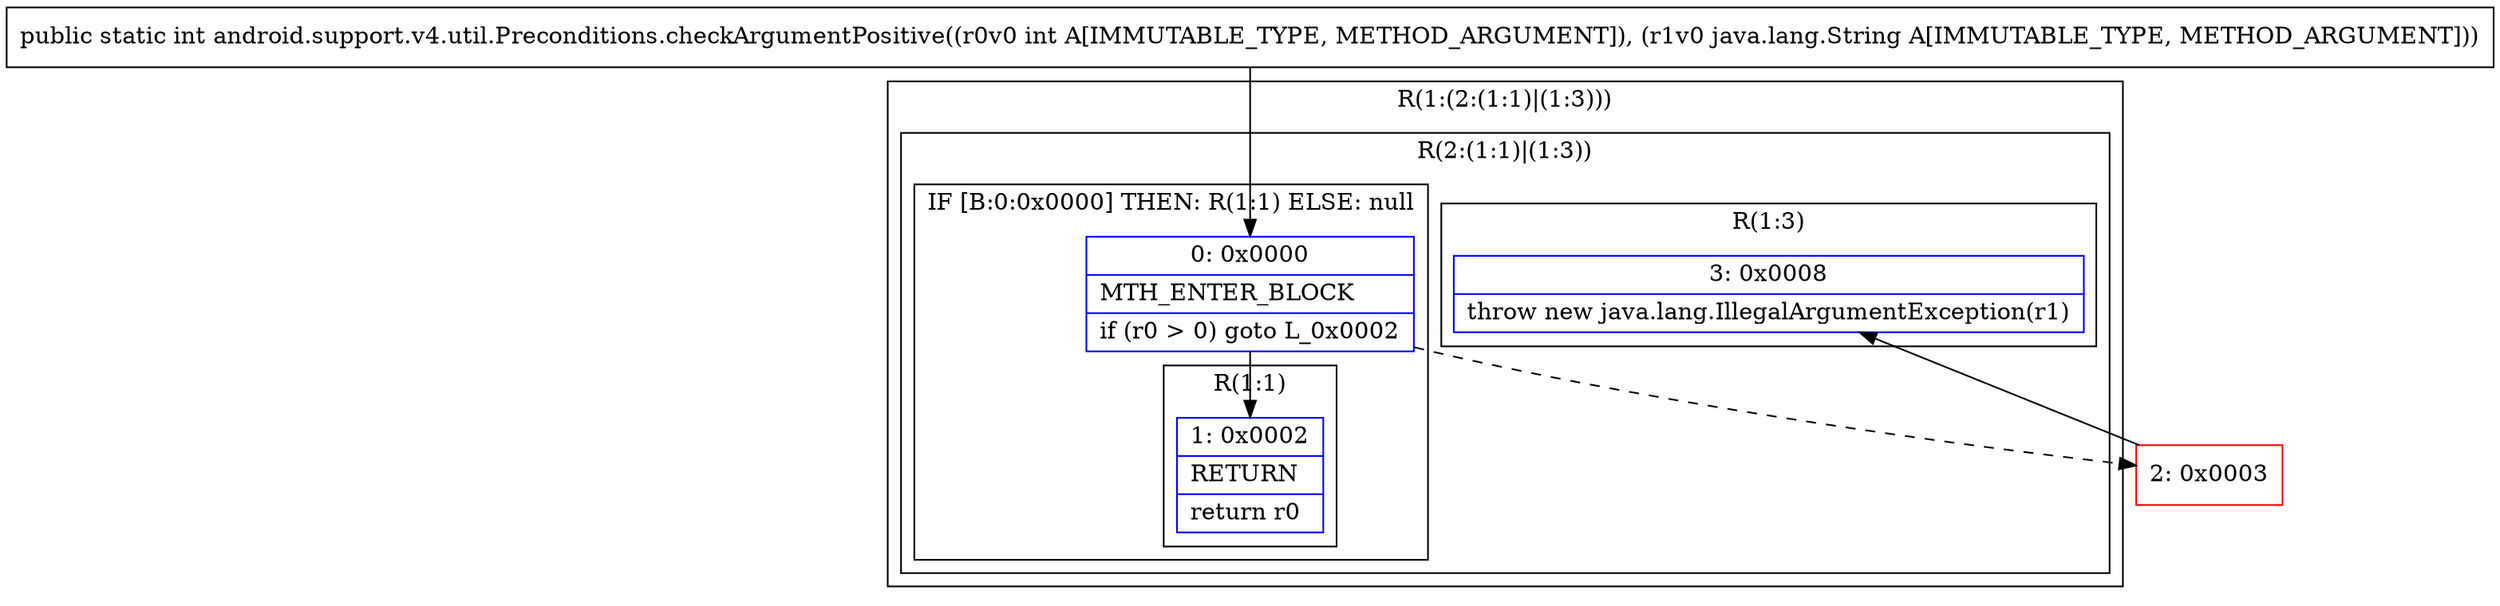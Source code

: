 digraph "CFG forandroid.support.v4.util.Preconditions.checkArgumentPositive(ILjava\/lang\/String;)I" {
subgraph cluster_Region_634212122 {
label = "R(1:(2:(1:1)|(1:3)))";
node [shape=record,color=blue];
subgraph cluster_Region_531631698 {
label = "R(2:(1:1)|(1:3))";
node [shape=record,color=blue];
subgraph cluster_IfRegion_337240397 {
label = "IF [B:0:0x0000] THEN: R(1:1) ELSE: null";
node [shape=record,color=blue];
Node_0 [shape=record,label="{0\:\ 0x0000|MTH_ENTER_BLOCK\l|if (r0 \> 0) goto L_0x0002\l}"];
subgraph cluster_Region_972304843 {
label = "R(1:1)";
node [shape=record,color=blue];
Node_1 [shape=record,label="{1\:\ 0x0002|RETURN\l|return r0\l}"];
}
}
subgraph cluster_Region_1980632176 {
label = "R(1:3)";
node [shape=record,color=blue];
Node_3 [shape=record,label="{3\:\ 0x0008|throw new java.lang.IllegalArgumentException(r1)\l}"];
}
}
}
Node_2 [shape=record,color=red,label="{2\:\ 0x0003}"];
MethodNode[shape=record,label="{public static int android.support.v4.util.Preconditions.checkArgumentPositive((r0v0 int A[IMMUTABLE_TYPE, METHOD_ARGUMENT]), (r1v0 java.lang.String A[IMMUTABLE_TYPE, METHOD_ARGUMENT])) }"];
MethodNode -> Node_0;
Node_0 -> Node_1;
Node_0 -> Node_2[style=dashed];
Node_2 -> Node_3;
}

